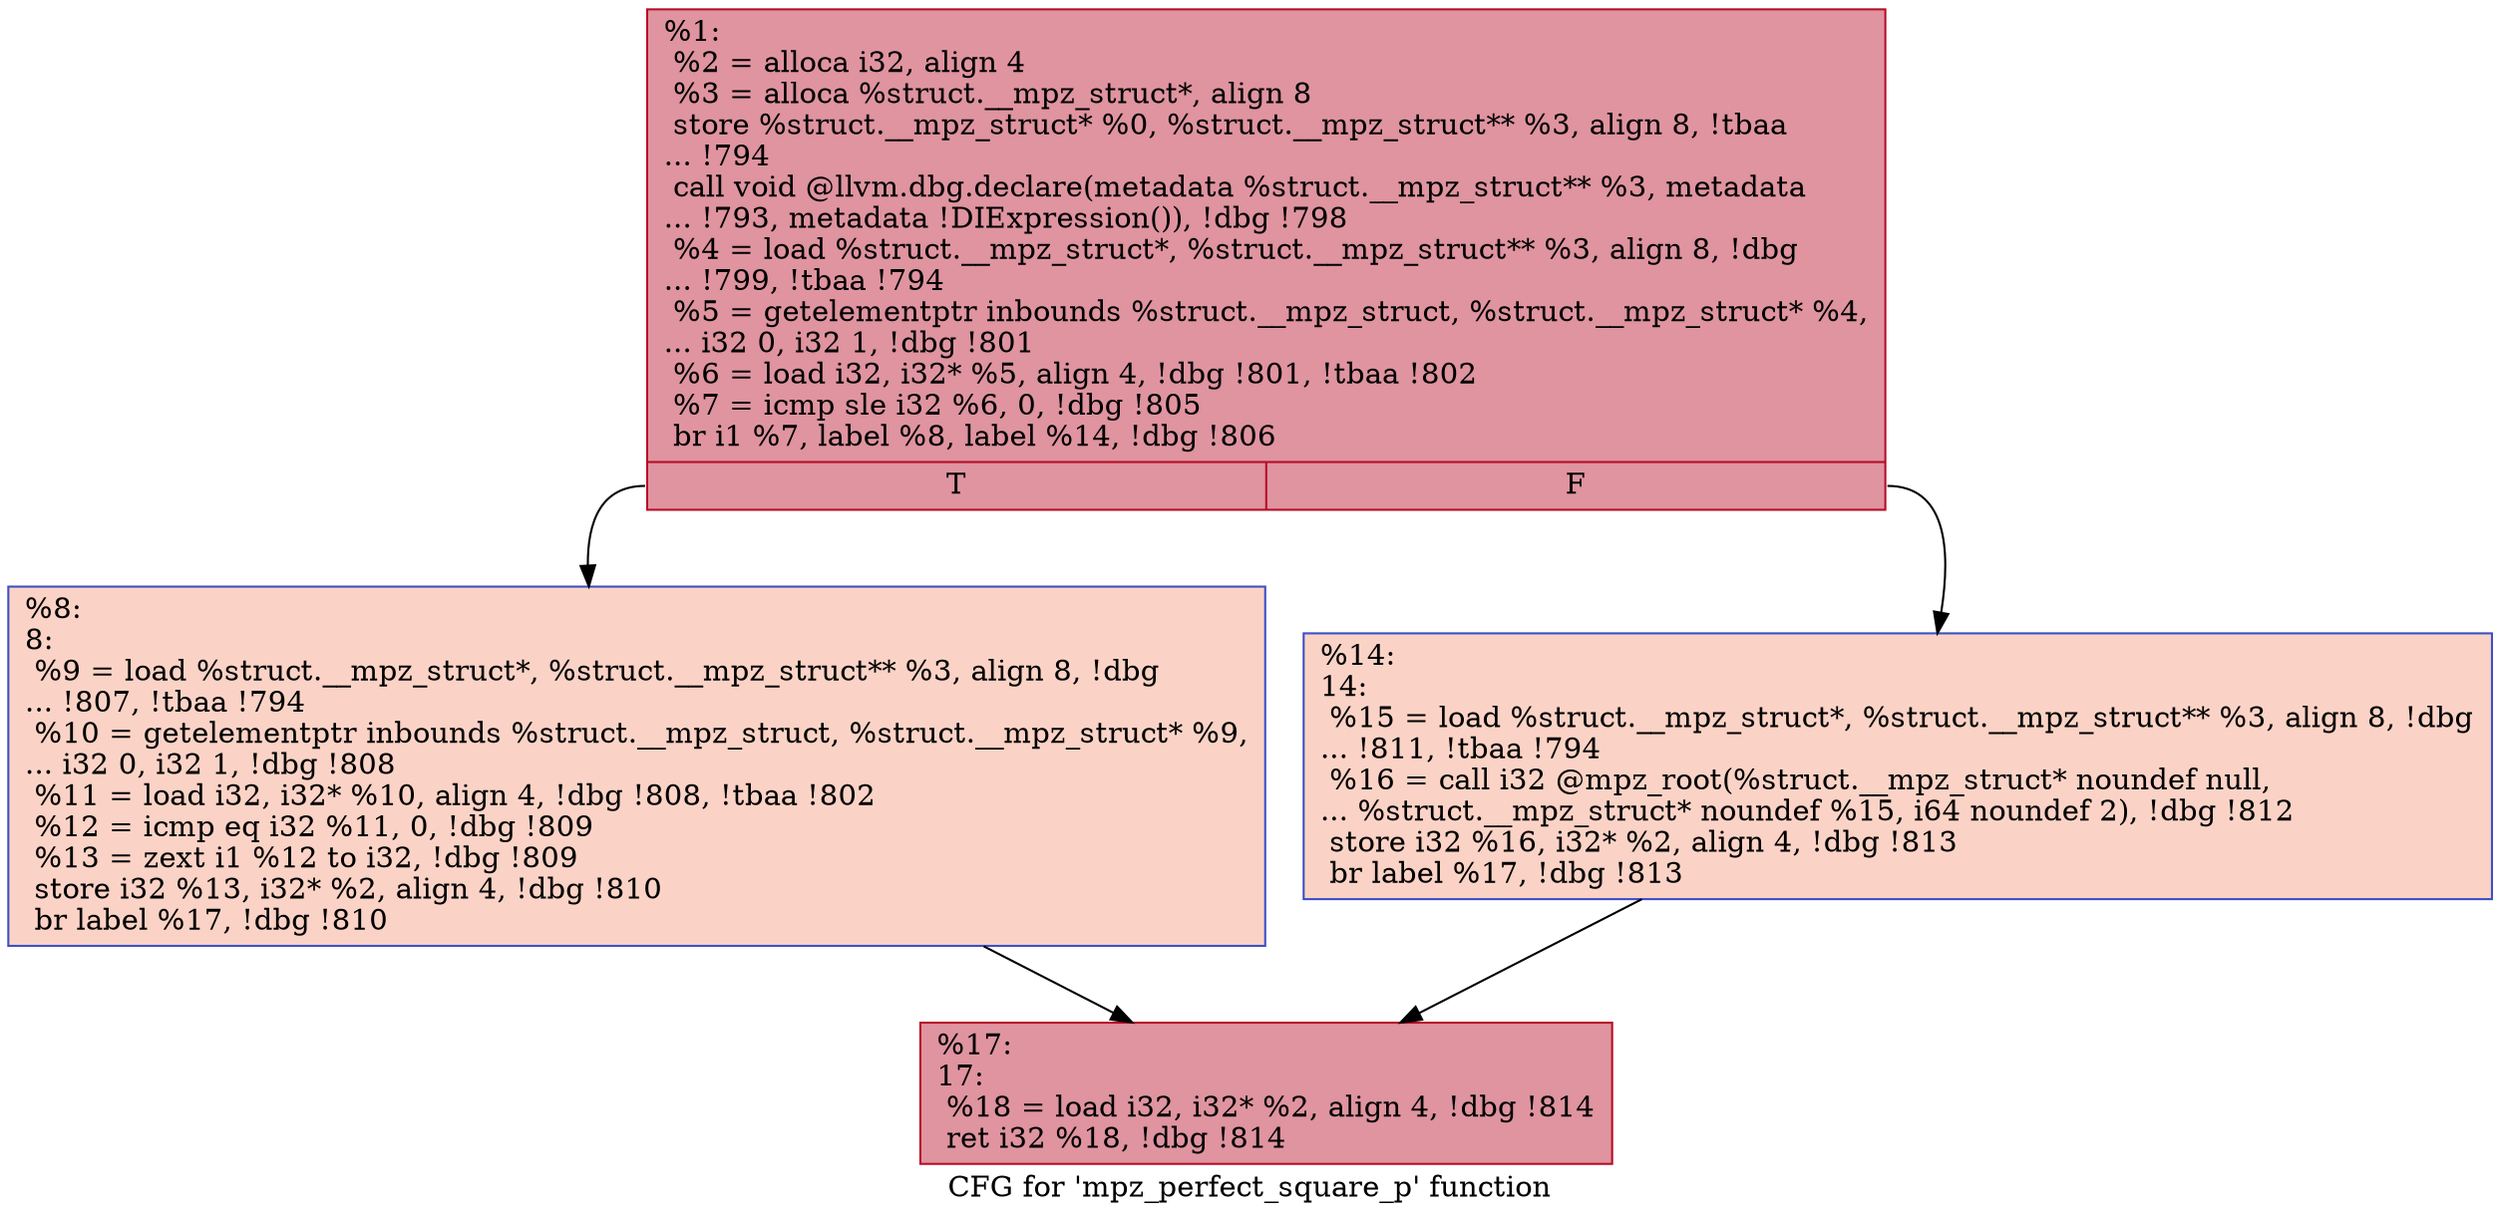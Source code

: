 digraph "CFG for 'mpz_perfect_square_p' function" {
	label="CFG for 'mpz_perfect_square_p' function";

	Node0x281c950 [shape=record,color="#b70d28ff", style=filled, fillcolor="#b70d2870",label="{%1:\l  %2 = alloca i32, align 4\l  %3 = alloca %struct.__mpz_struct*, align 8\l  store %struct.__mpz_struct* %0, %struct.__mpz_struct** %3, align 8, !tbaa\l... !794\l  call void @llvm.dbg.declare(metadata %struct.__mpz_struct** %3, metadata\l... !793, metadata !DIExpression()), !dbg !798\l  %4 = load %struct.__mpz_struct*, %struct.__mpz_struct** %3, align 8, !dbg\l... !799, !tbaa !794\l  %5 = getelementptr inbounds %struct.__mpz_struct, %struct.__mpz_struct* %4,\l... i32 0, i32 1, !dbg !801\l  %6 = load i32, i32* %5, align 4, !dbg !801, !tbaa !802\l  %7 = icmp sle i32 %6, 0, !dbg !805\l  br i1 %7, label %8, label %14, !dbg !806\l|{<s0>T|<s1>F}}"];
	Node0x281c950:s0 -> Node0x281c9d0;
	Node0x281c950:s1 -> Node0x281ca20;
	Node0x281c9d0 [shape=record,color="#3d50c3ff", style=filled, fillcolor="#f59c7d70",label="{%8:\l8:                                                \l  %9 = load %struct.__mpz_struct*, %struct.__mpz_struct** %3, align 8, !dbg\l... !807, !tbaa !794\l  %10 = getelementptr inbounds %struct.__mpz_struct, %struct.__mpz_struct* %9,\l... i32 0, i32 1, !dbg !808\l  %11 = load i32, i32* %10, align 4, !dbg !808, !tbaa !802\l  %12 = icmp eq i32 %11, 0, !dbg !809\l  %13 = zext i1 %12 to i32, !dbg !809\l  store i32 %13, i32* %2, align 4, !dbg !810\l  br label %17, !dbg !810\l}"];
	Node0x281c9d0 -> Node0x281ca70;
	Node0x281ca20 [shape=record,color="#3d50c3ff", style=filled, fillcolor="#f59c7d70",label="{%14:\l14:                                               \l  %15 = load %struct.__mpz_struct*, %struct.__mpz_struct** %3, align 8, !dbg\l... !811, !tbaa !794\l  %16 = call i32 @mpz_root(%struct.__mpz_struct* noundef null,\l... %struct.__mpz_struct* noundef %15, i64 noundef 2), !dbg !812\l  store i32 %16, i32* %2, align 4, !dbg !813\l  br label %17, !dbg !813\l}"];
	Node0x281ca20 -> Node0x281ca70;
	Node0x281ca70 [shape=record,color="#b70d28ff", style=filled, fillcolor="#b70d2870",label="{%17:\l17:                                               \l  %18 = load i32, i32* %2, align 4, !dbg !814\l  ret i32 %18, !dbg !814\l}"];
}
